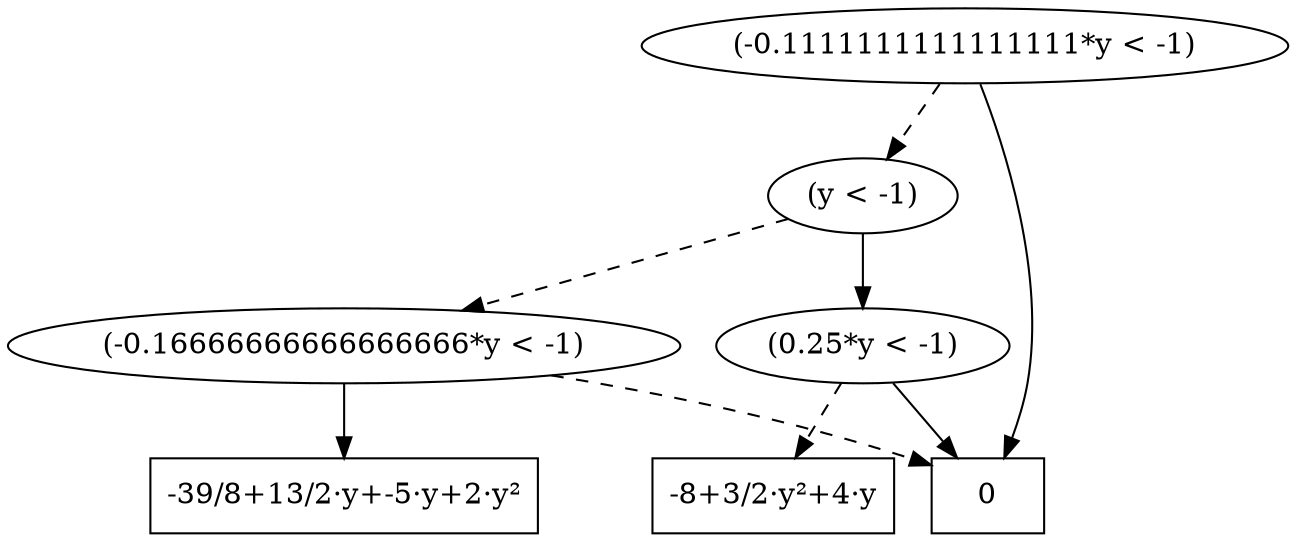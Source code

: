 digraph G {
	rankdir = TB;
	142 [label="(-0.1111111111111111*y < -1)", shape=""]
	142 -> 1
	142 -> 141 [style=dashed]
	{rank = same; 142;}
	1 [label="0", shape="box"]
	130 [label="-39/8+13/2·y+-5·y+2·y²", shape="box"]
	125 [label="-8+3/2·y²+4·y", shape="box"]
	{rank = same; 1; 130; 125;}
	141 [label="(y < -1)", shape=""]
	141 -> 135
	141 -> 140 [style=dashed]
	{rank = same; 141;}
	135 [label="(0.25*y < -1)", shape=""]
	135 -> 1
	135 -> 125 [style=dashed]
	140 [label="(-0.16666666666666666*y < -1)", shape=""]
	140 -> 130
	140 -> 1 [style=dashed]
	{rank = same; 135; 140;}
}
